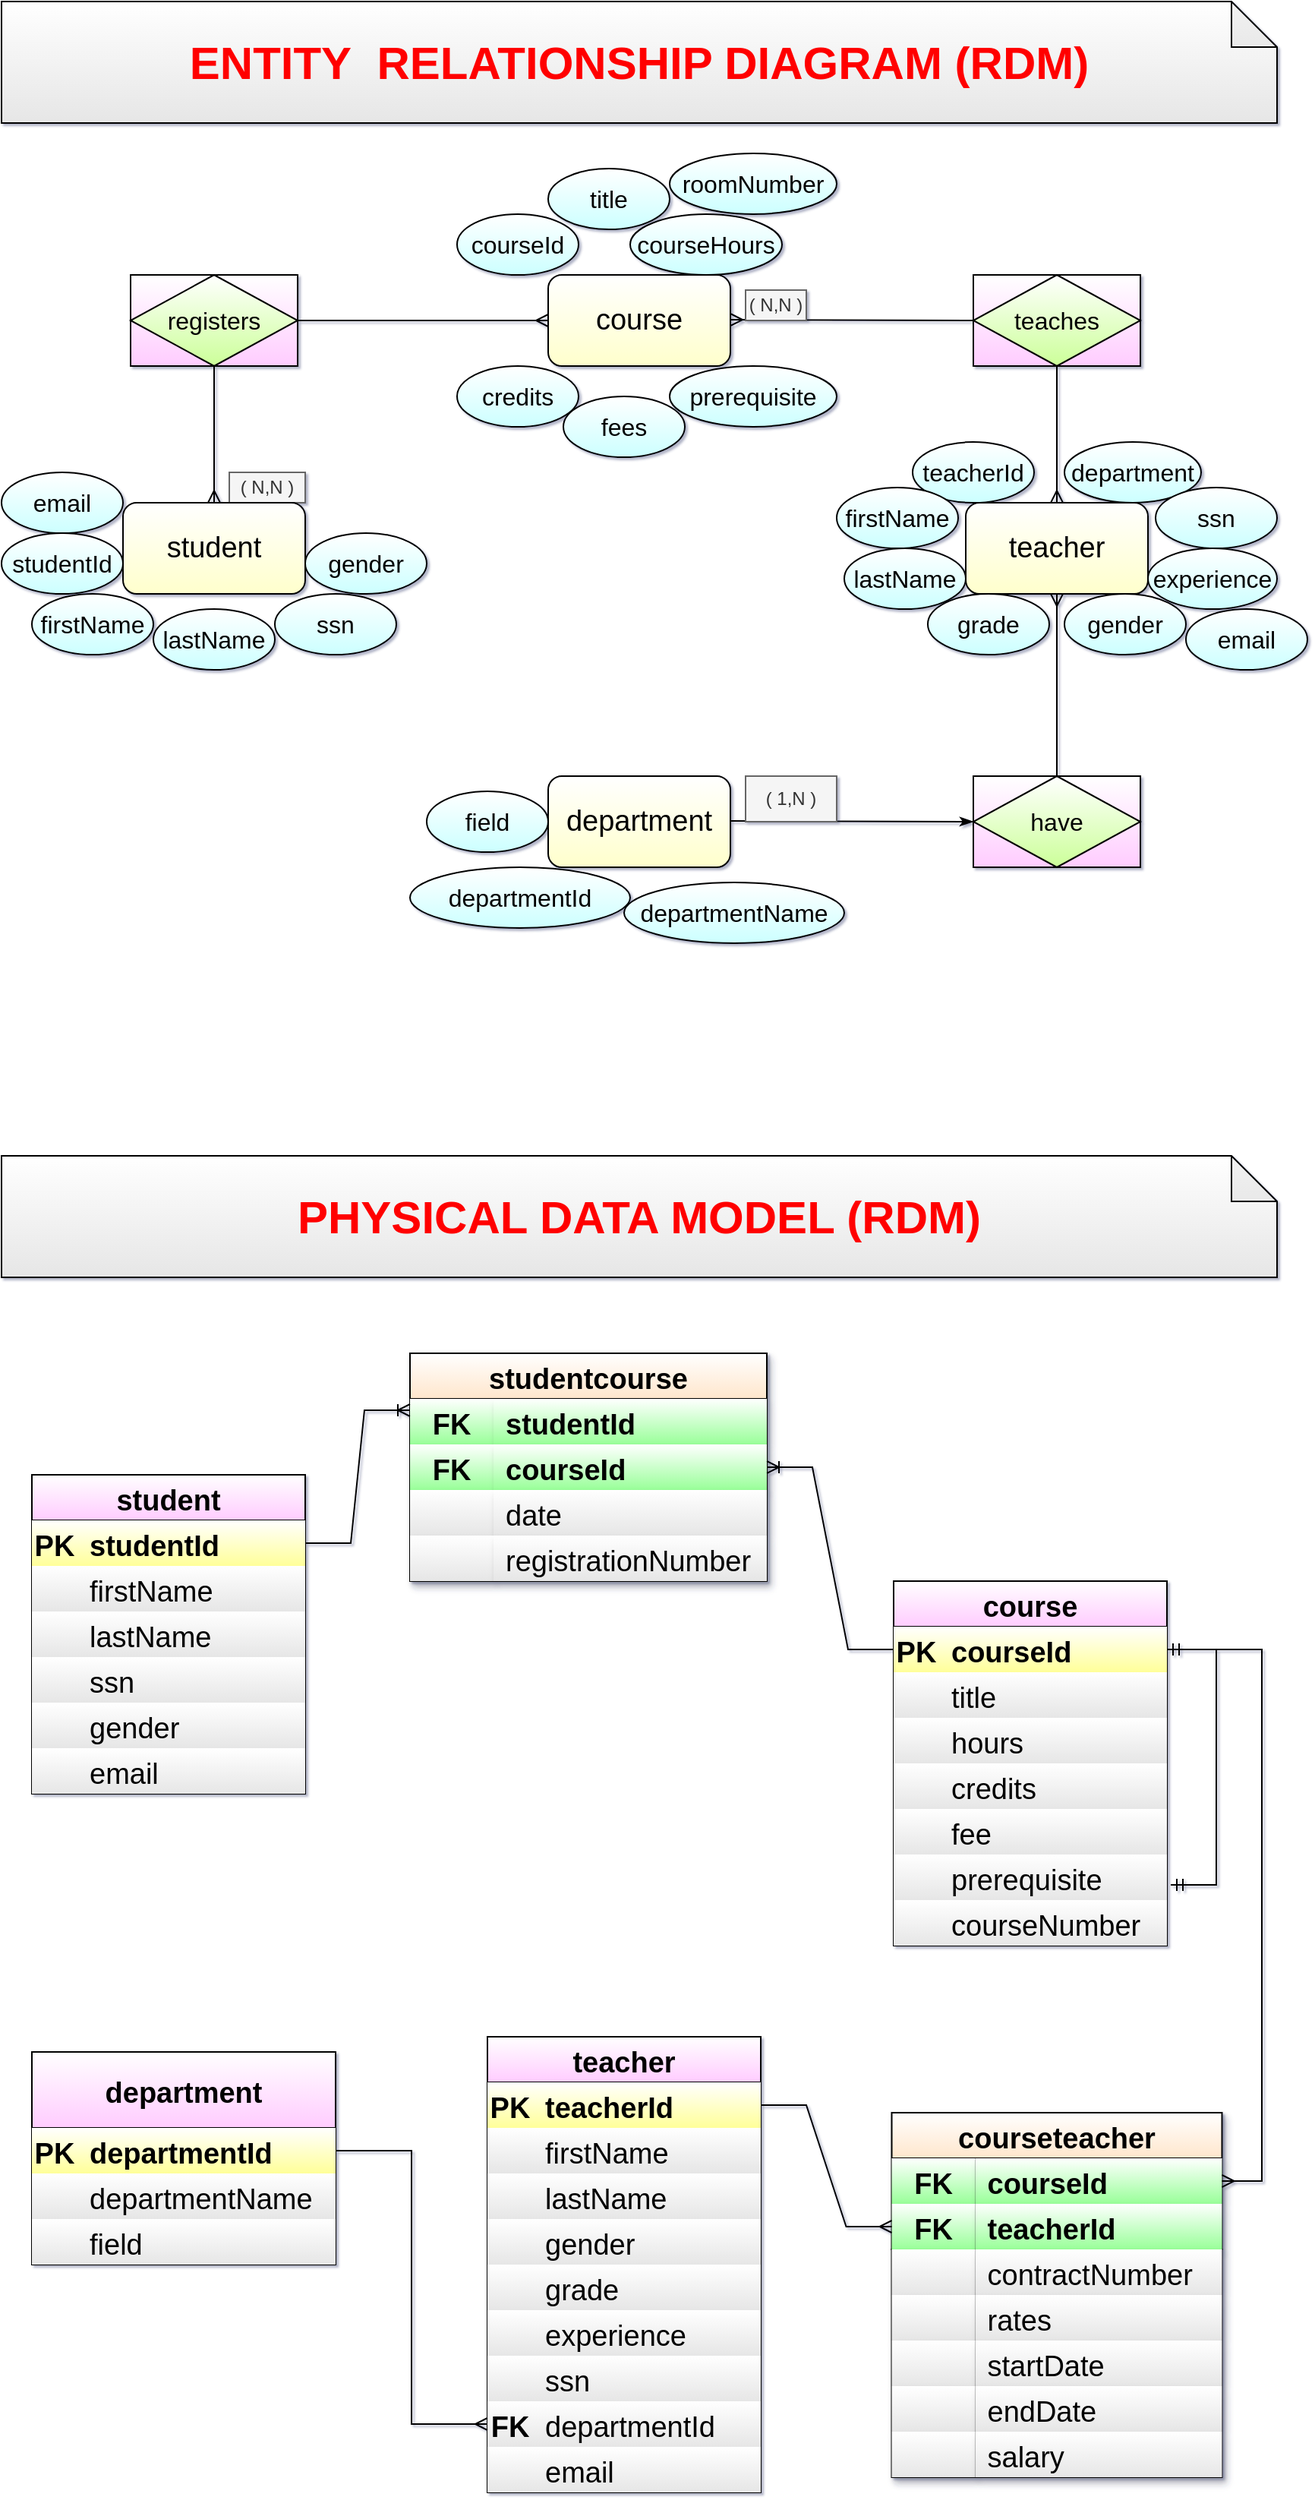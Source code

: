 <?xml version="1.0" encoding="UTF-8"?>
<mxfile version="20.0.3" type="device"><diagram id="ILFrHaR8cAXtEKyYmYpE" name="Page-1"><mxGraphModel dx="1038" dy="521" grid="1" gridSize="10" guides="1" tooltips="1" connect="1" arrows="1" fold="1" page="1" pageScale="1" pageWidth="850" pageHeight="1100" background="#ffffff" math="0" shadow="1"><root><mxCell id="0"/><mxCell id="1" parent="0"/><mxCell id="8T85hFtt4hO4sZIcQ5I7-1" value="&lt;h1&gt;&lt;b&gt;&lt;font color=&quot;#ff0000&quot; style=&quot;font-size: 30px;&quot;&gt;ENTITY&amp;nbsp; RELATIONSHIP DIAGRAM (RDM)&lt;/font&gt;&lt;/b&gt;&lt;/h1&gt;" style="shape=note;whiteSpace=wrap;html=1;backgroundOutline=1;darkOpacity=0.05;gradientColor=#E6E6E6;" parent="1" vertex="1"><mxGeometry y="80" width="840" height="80" as="geometry"/></mxCell><mxCell id="8T85hFtt4hO4sZIcQ5I7-9" value="" style="endArrow=none;html=1;rounded=0;fontSize=16;fontColor=#000000;entryX=0.5;entryY=1;entryDx=0;entryDy=0;exitX=0.5;exitY=0;exitDx=0;exitDy=0;startArrow=ERmany;startFill=0;" parent="1" edge="1"><mxGeometry width="50" height="50" relative="1" as="geometry"><mxPoint x="140" y="410" as="sourcePoint"/><mxPoint x="140" y="320" as="targetPoint"/><Array as="points"/></mxGeometry></mxCell><mxCell id="8T85hFtt4hO4sZIcQ5I7-10" value="" style="endArrow=none;html=1;rounded=0;fontSize=16;fontColor=#000000;entryX=1;entryY=0.5;entryDx=0;entryDy=0;exitX=0;exitY=0.5;exitDx=0;exitDy=0;startArrow=ERmany;startFill=0;" parent="1" edge="1"><mxGeometry width="50" height="50" relative="1" as="geometry"><mxPoint x="360" y="290" as="sourcePoint"/><mxPoint x="195" y="290" as="targetPoint"/><Array as="points"/></mxGeometry></mxCell><mxCell id="8T85hFtt4hO4sZIcQ5I7-11" value="" style="endArrow=none;html=1;rounded=0;fontSize=16;fontColor=#000000;entryX=0;entryY=0.5;entryDx=0;entryDy=0;exitX=1;exitY=0.5;exitDx=0;exitDy=0;startArrow=ERmany;startFill=0;" parent="1" edge="1"><mxGeometry width="50" height="50" relative="1" as="geometry"><mxPoint x="480" y="289.5" as="sourcePoint"/><mxPoint x="640" y="290" as="targetPoint"/><Array as="points"/></mxGeometry></mxCell><mxCell id="8T85hFtt4hO4sZIcQ5I7-12" value="" style="endArrow=none;html=1;rounded=0;fontSize=16;fontColor=#000000;entryX=0;entryY=0.5;entryDx=0;entryDy=0;exitX=1;exitY=0.5;exitDx=0;exitDy=0;startArrow=classicThin;startFill=1;" parent="1" edge="1"><mxGeometry width="50" height="50" relative="1" as="geometry"><mxPoint x="640" y="620" as="sourcePoint"/><mxPoint x="480" y="619.5" as="targetPoint"/><Array as="points"/></mxGeometry></mxCell><mxCell id="8T85hFtt4hO4sZIcQ5I7-13" value="" style="endArrow=none;html=1;rounded=0;fontSize=16;fontColor=#000000;entryX=0.5;entryY=1;entryDx=0;entryDy=0;exitX=0.5;exitY=0;exitDx=0;exitDy=0;startArrow=ERmany;startFill=0;" parent="1" edge="1"><mxGeometry width="50" height="50" relative="1" as="geometry"><mxPoint x="695" y="410" as="sourcePoint"/><mxPoint x="695" y="320" as="targetPoint"/></mxGeometry></mxCell><mxCell id="8T85hFtt4hO4sZIcQ5I7-14" value="" style="endArrow=none;html=1;rounded=0;fontSize=16;fontColor=#000000;exitX=0.5;exitY=1;exitDx=0;exitDy=0;entryX=0.5;entryY=0;entryDx=0;entryDy=0;startArrow=ERmany;startFill=0;" parent="1" edge="1"><mxGeometry width="50" height="50" relative="1" as="geometry"><mxPoint x="695" y="470" as="sourcePoint"/><mxPoint x="695" y="590" as="targetPoint"/><Array as="points"/></mxGeometry></mxCell><mxCell id="8T85hFtt4hO4sZIcQ5I7-15" value="lastName" style="ellipse;whiteSpace=wrap;html=1;labelBackgroundColor=none;fontSize=16;fontColor=#000000;gradientColor=#CCFFFF;" parent="1" vertex="1"><mxGeometry x="100" y="480" width="80" height="40" as="geometry"/></mxCell><mxCell id="8T85hFtt4hO4sZIcQ5I7-16" value="studentId" style="ellipse;whiteSpace=wrap;html=1;labelBackgroundColor=none;fontSize=16;fontColor=#000000;gradientColor=#CCFFFF;" parent="1" vertex="1"><mxGeometry y="430" width="80" height="40" as="geometry"/></mxCell><mxCell id="8T85hFtt4hO4sZIcQ5I7-17" value="firstName" style="ellipse;whiteSpace=wrap;html=1;labelBackgroundColor=none;fontSize=16;fontColor=#000000;gradientColor=#CCFFFF;" parent="1" vertex="1"><mxGeometry x="20" y="470" width="80" height="40" as="geometry"/></mxCell><mxCell id="8T85hFtt4hO4sZIcQ5I7-18" value="gender" style="ellipse;whiteSpace=wrap;html=1;labelBackgroundColor=none;fontSize=16;fontColor=#000000;gradientColor=#CCFFFF;" parent="1" vertex="1"><mxGeometry x="200" y="430" width="80" height="40" as="geometry"/></mxCell><mxCell id="8T85hFtt4hO4sZIcQ5I7-19" value="ssn" style="ellipse;whiteSpace=wrap;html=1;labelBackgroundColor=none;fontSize=16;fontColor=#000000;gradientColor=#CCFFFF;" parent="1" vertex="1"><mxGeometry x="180" y="470" width="80" height="40" as="geometry"/></mxCell><mxCell id="8T85hFtt4hO4sZIcQ5I7-20" value="courseHours" style="ellipse;whiteSpace=wrap;html=1;labelBackgroundColor=none;fontSize=16;fontColor=#000000;gradientColor=#CCFFFF;" parent="1" vertex="1"><mxGeometry x="414" y="220" width="100" height="40" as="geometry"/></mxCell><mxCell id="8T85hFtt4hO4sZIcQ5I7-21" value="title" style="ellipse;whiteSpace=wrap;html=1;labelBackgroundColor=none;fontSize=16;fontColor=#000000;gradientColor=#CCFFFF;" parent="1" vertex="1"><mxGeometry x="360" y="190" width="80" height="40" as="geometry"/></mxCell><mxCell id="8T85hFtt4hO4sZIcQ5I7-22" value="courseId" style="ellipse;whiteSpace=wrap;html=1;labelBackgroundColor=none;fontSize=16;fontColor=#000000;gradientColor=#CCFFFF;" parent="1" vertex="1"><mxGeometry x="300" y="220" width="80" height="40" as="geometry"/></mxCell><mxCell id="8T85hFtt4hO4sZIcQ5I7-23" value="credits" style="ellipse;whiteSpace=wrap;html=1;labelBackgroundColor=none;fontSize=16;fontColor=#000000;gradientColor=#CCFFFF;" parent="1" vertex="1"><mxGeometry x="300" y="320" width="80" height="40" as="geometry"/></mxCell><mxCell id="8T85hFtt4hO4sZIcQ5I7-24" value="prerequisite" style="ellipse;whiteSpace=wrap;html=1;labelBackgroundColor=none;fontSize=16;fontColor=#000000;gradientColor=#CCFFFF;" parent="1" vertex="1"><mxGeometry x="440" y="320" width="110" height="40" as="geometry"/></mxCell><mxCell id="8T85hFtt4hO4sZIcQ5I7-25" value="fees" style="ellipse;whiteSpace=wrap;html=1;labelBackgroundColor=none;fontSize=16;fontColor=#000000;gradientColor=#CCFFFF;" parent="1" vertex="1"><mxGeometry x="370" y="340" width="80" height="40" as="geometry"/></mxCell><mxCell id="8T85hFtt4hO4sZIcQ5I7-26" value="teacherId" style="ellipse;whiteSpace=wrap;html=1;labelBackgroundColor=none;fontSize=16;fontColor=#000000;gradientColor=#CCFFFF;" parent="1" vertex="1"><mxGeometry x="600" y="370" width="80" height="40" as="geometry"/></mxCell><mxCell id="8T85hFtt4hO4sZIcQ5I7-27" value="experience" style="ellipse;whiteSpace=wrap;html=1;labelBackgroundColor=none;fontSize=16;fontColor=#000000;gradientColor=#CCFFFF;" parent="1" vertex="1"><mxGeometry x="755" y="440" width="85" height="40" as="geometry"/></mxCell><mxCell id="8T85hFtt4hO4sZIcQ5I7-28" value="department" style="ellipse;whiteSpace=wrap;html=1;labelBackgroundColor=none;fontSize=16;fontColor=#000000;gradientColor=#CCFFFF;" parent="1" vertex="1"><mxGeometry x="700" y="370" width="90" height="40" as="geometry"/></mxCell><mxCell id="8T85hFtt4hO4sZIcQ5I7-29" value="ssn" style="ellipse;whiteSpace=wrap;html=1;labelBackgroundColor=none;fontSize=16;fontColor=#000000;gradientColor=#CCFFFF;" parent="1" vertex="1"><mxGeometry x="760" y="400" width="80" height="40" as="geometry"/></mxCell><mxCell id="8T85hFtt4hO4sZIcQ5I7-30" value="firstName" style="ellipse;whiteSpace=wrap;html=1;labelBackgroundColor=none;fontSize=16;fontColor=#000000;gradientColor=#CCFFFF;" parent="1" vertex="1"><mxGeometry x="550" y="400" width="80" height="40" as="geometry"/></mxCell><mxCell id="8T85hFtt4hO4sZIcQ5I7-31" value="grade" style="ellipse;whiteSpace=wrap;html=1;labelBackgroundColor=none;fontSize=16;fontColor=#000000;gradientColor=#CCFFFF;" parent="1" vertex="1"><mxGeometry x="610" y="470" width="80" height="40" as="geometry"/></mxCell><mxCell id="8T85hFtt4hO4sZIcQ5I7-32" value="lastName" style="ellipse;whiteSpace=wrap;html=1;labelBackgroundColor=none;fontSize=16;fontColor=#000000;gradientColor=#CCFFFF;" parent="1" vertex="1"><mxGeometry x="555" y="440" width="80" height="40" as="geometry"/></mxCell><mxCell id="8T85hFtt4hO4sZIcQ5I7-33" value="gender" style="ellipse;whiteSpace=wrap;html=1;labelBackgroundColor=none;fontSize=16;fontColor=#000000;gradientColor=#CCFFFF;fillColor=default;" parent="1" vertex="1"><mxGeometry x="700" y="470" width="80" height="40" as="geometry"/></mxCell><mxCell id="8T85hFtt4hO4sZIcQ5I7-34" value="departmentId" style="ellipse;whiteSpace=wrap;html=1;labelBackgroundColor=none;fontSize=16;fontColor=#000000;gradientColor=#CCFFFF;" parent="1" vertex="1"><mxGeometry x="269" y="650" width="145" height="40" as="geometry"/></mxCell><mxCell id="8T85hFtt4hO4sZIcQ5I7-35" value="departmentName" style="ellipse;whiteSpace=wrap;html=1;labelBackgroundColor=none;fontSize=16;fontColor=#000000;gradientColor=#CCFFFF;fillColor=default;" parent="1" vertex="1"><mxGeometry x="410" y="660" width="145" height="40" as="geometry"/></mxCell><mxCell id="8T85hFtt4hO4sZIcQ5I7-36" value="( N,N )" style="text;html=1;strokeColor=#666666;fillColor=#f5f5f5;align=center;verticalAlign=middle;whiteSpace=wrap;rounded=0;fontColor=#333333;" parent="1" vertex="1"><mxGeometry x="150" y="390" width="50" height="20" as="geometry"/></mxCell><mxCell id="8T85hFtt4hO4sZIcQ5I7-37" value="( N,N )" style="text;html=1;strokeColor=#666666;fillColor=#f5f5f5;align=center;verticalAlign=middle;whiteSpace=wrap;rounded=0;fontColor=#333333;" parent="1" vertex="1"><mxGeometry x="490" y="270" width="40" height="20" as="geometry"/></mxCell><mxCell id="8T85hFtt4hO4sZIcQ5I7-38" value="( 1,N )" style="text;html=1;strokeColor=#666666;fillColor=#f5f5f5;align=center;verticalAlign=middle;whiteSpace=wrap;rounded=0;fontColor=#333333;" parent="1" vertex="1"><mxGeometry x="490" y="590" width="60" height="30" as="geometry"/></mxCell><mxCell id="8T85hFtt4hO4sZIcQ5I7-39" value="&lt;font style=&quot;font-size: 19px;&quot;&gt;student&lt;/font&gt;" style="rounded=1;whiteSpace=wrap;html=1;fillColor=default;gradientColor=#FFFFCC;" parent="1" vertex="1"><mxGeometry x="80" y="410" width="120" height="60" as="geometry"/></mxCell><mxCell id="8T85hFtt4hO4sZIcQ5I7-40" value="&lt;span style=&quot;font-size: 19px;&quot;&gt;course&lt;/span&gt;" style="rounded=1;whiteSpace=wrap;html=1;fillColor=default;gradientColor=#FFFFCC;" parent="1" vertex="1"><mxGeometry x="360" y="260" width="120" height="60" as="geometry"/></mxCell><mxCell id="8T85hFtt4hO4sZIcQ5I7-41" value="&lt;span style=&quot;font-size: 19px;&quot;&gt;teacher&lt;/span&gt;" style="rounded=1;whiteSpace=wrap;html=1;fillColor=default;gradientColor=#FFFFCC;" parent="1" vertex="1"><mxGeometry x="635" y="410" width="120" height="60" as="geometry"/></mxCell><mxCell id="8T85hFtt4hO4sZIcQ5I7-42" value="&lt;span style=&quot;font-size: 19px;&quot;&gt;department&lt;/span&gt;" style="rounded=1;whiteSpace=wrap;html=1;fillColor=default;gradientColor=#FFFFCC;" parent="1" vertex="1"><mxGeometry x="360" y="590" width="120" height="60" as="geometry"/></mxCell><mxCell id="8T85hFtt4hO4sZIcQ5I7-44" value="" style="rounded=0;whiteSpace=wrap;html=1;fontSize=19;fillColor=default;gradientColor=#FFCCFF;" parent="1" vertex="1"><mxGeometry x="85" y="260" width="110" height="60" as="geometry"/></mxCell><mxCell id="8T85hFtt4hO4sZIcQ5I7-45" value="registers" style="rhombus;whiteSpace=wrap;html=1;labelBackgroundColor=none;fontSize=16;fontColor=#000000;gradientColor=#CCFF99;" parent="1" vertex="1"><mxGeometry x="85" y="260" width="110" height="60" as="geometry"/></mxCell><mxCell id="8T85hFtt4hO4sZIcQ5I7-46" value="" style="rounded=0;whiteSpace=wrap;html=1;fontSize=19;fillColor=default;gradientColor=#FFCCFF;" parent="1" vertex="1"><mxGeometry x="640" y="260" width="110" height="60" as="geometry"/></mxCell><mxCell id="8T85hFtt4hO4sZIcQ5I7-47" value="teaches" style="rhombus;whiteSpace=wrap;html=1;labelBackgroundColor=none;fontSize=16;fontColor=#000000;gradientColor=#CCFF99;" parent="1" vertex="1"><mxGeometry x="640" y="260" width="110" height="60" as="geometry"/></mxCell><mxCell id="8T85hFtt4hO4sZIcQ5I7-48" value="" style="rounded=0;whiteSpace=wrap;html=1;fontSize=19;fillColor=default;gradientColor=#FFCCFF;" parent="1" vertex="1"><mxGeometry x="640" y="590" width="110" height="60" as="geometry"/></mxCell><mxCell id="8T85hFtt4hO4sZIcQ5I7-49" value="have" style="rhombus;whiteSpace=wrap;html=1;labelBackgroundColor=none;fontSize=16;fontColor=#000000;gradientColor=#CCFF99;" parent="1" vertex="1"><mxGeometry x="640" y="590" width="110" height="60" as="geometry"/></mxCell><mxCell id="8T85hFtt4hO4sZIcQ5I7-50" value="&lt;h1&gt;&lt;font color=&quot;#ff0000&quot;&gt;&lt;span style=&quot;font-size: 30px;&quot;&gt;PHYSICAL DATA MODEL (RDM)&lt;/span&gt;&lt;/font&gt;&lt;/h1&gt;" style="shape=note;whiteSpace=wrap;html=1;backgroundOutline=1;darkOpacity=0.05;gradientColor=#E6E6E6;" parent="1" vertex="1"><mxGeometry y="840" width="840" height="80" as="geometry"/></mxCell><mxCell id="8T85hFtt4hO4sZIcQ5I7-51" value="student" style="shape=table;startSize=30;container=1;collapsible=1;childLayout=tableLayout;fixedRows=1;rowLines=0;fontStyle=1;align=center;resizeLast=1;fontSize=19;fillColor=default;gradientColor=#FFCCFF;" parent="1" vertex="1"><mxGeometry x="20" y="1050" width="180" height="210" as="geometry"/></mxCell><mxCell id="8T85hFtt4hO4sZIcQ5I7-52" value="" style="shape=tableRow;horizontal=0;startSize=0;swimlaneHead=0;swimlaneBody=0;fillColor=none;collapsible=0;dropTarget=0;points=[[0,0.5],[1,0.5]];portConstraint=eastwest;top=0;left=0;right=0;bottom=1;fontSize=19;" parent="8T85hFtt4hO4sZIcQ5I7-51" vertex="1"><mxGeometry y="30" width="180" height="30" as="geometry"/></mxCell><mxCell id="8T85hFtt4hO4sZIcQ5I7-53" value="PK" style="shape=partialRectangle;connectable=0;fillColor=#FFFFFF;top=0;left=0;bottom=0;right=0;fontStyle=1;overflow=hidden;fontSize=19;gradientColor=#FFFF99;" parent="8T85hFtt4hO4sZIcQ5I7-52" vertex="1"><mxGeometry width="30" height="30" as="geometry"><mxRectangle width="30" height="30" as="alternateBounds"/></mxGeometry></mxCell><mxCell id="8T85hFtt4hO4sZIcQ5I7-54" value="studentId" style="shape=partialRectangle;connectable=0;fillColor=default;top=0;left=0;bottom=0;right=0;align=left;spacingLeft=6;fontStyle=1;overflow=hidden;fontSize=19;gradientColor=#FFFF99;" parent="8T85hFtt4hO4sZIcQ5I7-52" vertex="1"><mxGeometry x="30" width="150" height="30" as="geometry"><mxRectangle width="150" height="30" as="alternateBounds"/></mxGeometry></mxCell><mxCell id="8T85hFtt4hO4sZIcQ5I7-55" value="" style="shape=tableRow;horizontal=0;startSize=0;swimlaneHead=0;swimlaneBody=0;fillColor=default;collapsible=0;dropTarget=0;points=[[0,0.5],[1,0.5]];portConstraint=eastwest;top=0;left=0;right=0;bottom=0;fontSize=19;gradientColor=#E6E6E6;" parent="8T85hFtt4hO4sZIcQ5I7-51" vertex="1"><mxGeometry y="60" width="180" height="30" as="geometry"/></mxCell><mxCell id="8T85hFtt4hO4sZIcQ5I7-56" value="" style="shape=partialRectangle;connectable=0;fillColor=none;top=0;left=0;bottom=0;right=0;editable=1;overflow=hidden;fontSize=19;" parent="8T85hFtt4hO4sZIcQ5I7-55" vertex="1"><mxGeometry width="30" height="30" as="geometry"><mxRectangle width="30" height="30" as="alternateBounds"/></mxGeometry></mxCell><mxCell id="8T85hFtt4hO4sZIcQ5I7-57" value="firstName" style="shape=partialRectangle;connectable=0;fillColor=default;top=0;left=0;bottom=0;right=0;align=left;spacingLeft=6;overflow=hidden;fontSize=19;gradientColor=#E6E6E6;" parent="8T85hFtt4hO4sZIcQ5I7-55" vertex="1"><mxGeometry x="30" width="150" height="30" as="geometry"><mxRectangle width="150" height="30" as="alternateBounds"/></mxGeometry></mxCell><mxCell id="8T85hFtt4hO4sZIcQ5I7-58" value="" style="shape=tableRow;horizontal=0;startSize=0;swimlaneHead=0;swimlaneBody=0;fillColor=none;collapsible=0;dropTarget=0;points=[[0,0.5],[1,0.5]];portConstraint=eastwest;top=0;left=0;right=0;bottom=0;fontSize=19;" parent="8T85hFtt4hO4sZIcQ5I7-51" vertex="1"><mxGeometry y="90" width="180" height="30" as="geometry"/></mxCell><mxCell id="8T85hFtt4hO4sZIcQ5I7-59" value="" style="shape=partialRectangle;connectable=0;fillColor=default;top=0;left=0;bottom=0;right=0;editable=1;overflow=hidden;fontSize=19;gradientColor=#E6E6E6;" parent="8T85hFtt4hO4sZIcQ5I7-58" vertex="1"><mxGeometry width="30" height="30" as="geometry"><mxRectangle width="30" height="30" as="alternateBounds"/></mxGeometry></mxCell><mxCell id="8T85hFtt4hO4sZIcQ5I7-60" value="lastName" style="shape=partialRectangle;connectable=0;fillColor=default;top=0;left=0;bottom=0;right=0;align=left;spacingLeft=6;overflow=hidden;fontSize=19;gradientColor=#E6E6E6;" parent="8T85hFtt4hO4sZIcQ5I7-58" vertex="1"><mxGeometry x="30" width="150" height="30" as="geometry"><mxRectangle width="150" height="30" as="alternateBounds"/></mxGeometry></mxCell><mxCell id="8T85hFtt4hO4sZIcQ5I7-61" value="" style="shape=tableRow;horizontal=0;startSize=0;swimlaneHead=0;swimlaneBody=0;fillColor=none;collapsible=0;dropTarget=0;points=[[0,0.5],[1,0.5]];portConstraint=eastwest;top=0;left=0;right=0;bottom=0;fontSize=19;" parent="8T85hFtt4hO4sZIcQ5I7-51" vertex="1"><mxGeometry y="120" width="180" height="30" as="geometry"/></mxCell><mxCell id="8T85hFtt4hO4sZIcQ5I7-62" value="" style="shape=partialRectangle;connectable=0;fillColor=default;top=0;left=0;bottom=0;right=0;editable=1;overflow=hidden;fontSize=19;gradientColor=#E6E6E6;" parent="8T85hFtt4hO4sZIcQ5I7-61" vertex="1"><mxGeometry width="30" height="30" as="geometry"><mxRectangle width="30" height="30" as="alternateBounds"/></mxGeometry></mxCell><mxCell id="8T85hFtt4hO4sZIcQ5I7-63" value="ssn" style="shape=partialRectangle;connectable=0;fillColor=default;top=0;left=0;bottom=0;right=0;align=left;spacingLeft=6;overflow=hidden;fontSize=19;gradientColor=#E6E6E6;" parent="8T85hFtt4hO4sZIcQ5I7-61" vertex="1"><mxGeometry x="30" width="150" height="30" as="geometry"><mxRectangle width="150" height="30" as="alternateBounds"/></mxGeometry></mxCell><mxCell id="QvK5YJ4eCCS8XUBmUv-f-14" style="shape=tableRow;horizontal=0;startSize=0;swimlaneHead=0;swimlaneBody=0;fillColor=none;collapsible=0;dropTarget=0;points=[[0,0.5],[1,0.5]];portConstraint=eastwest;top=0;left=0;right=0;bottom=0;fontSize=19;" parent="8T85hFtt4hO4sZIcQ5I7-51" vertex="1"><mxGeometry y="150" width="180" height="30" as="geometry"/></mxCell><mxCell id="QvK5YJ4eCCS8XUBmUv-f-15" style="shape=partialRectangle;connectable=0;fillColor=default;top=0;left=0;bottom=0;right=0;editable=1;overflow=hidden;fontSize=19;gradientColor=#E6E6E6;" parent="QvK5YJ4eCCS8XUBmUv-f-14" vertex="1"><mxGeometry width="30" height="30" as="geometry"><mxRectangle width="30" height="30" as="alternateBounds"/></mxGeometry></mxCell><mxCell id="QvK5YJ4eCCS8XUBmUv-f-16" value="gender" style="shape=partialRectangle;connectable=0;fillColor=default;top=0;left=0;bottom=0;right=0;align=left;spacingLeft=6;overflow=hidden;fontSize=19;gradientColor=#E6E6E6;" parent="QvK5YJ4eCCS8XUBmUv-f-14" vertex="1"><mxGeometry x="30" width="150" height="30" as="geometry"><mxRectangle width="150" height="30" as="alternateBounds"/></mxGeometry></mxCell><mxCell id="OnYglNNLrlYP4zPuF95O-1" style="shape=tableRow;horizontal=0;startSize=0;swimlaneHead=0;swimlaneBody=0;fillColor=none;collapsible=0;dropTarget=0;points=[[0,0.5],[1,0.5]];portConstraint=eastwest;top=0;left=0;right=0;bottom=0;fontSize=19;" parent="8T85hFtt4hO4sZIcQ5I7-51" vertex="1"><mxGeometry y="180" width="180" height="30" as="geometry"/></mxCell><mxCell id="OnYglNNLrlYP4zPuF95O-2" style="shape=partialRectangle;connectable=0;fillColor=default;top=0;left=0;bottom=0;right=0;editable=1;overflow=hidden;fontSize=19;gradientColor=#E6E6E6;" parent="OnYglNNLrlYP4zPuF95O-1" vertex="1"><mxGeometry width="30" height="30" as="geometry"><mxRectangle width="30" height="30" as="alternateBounds"/></mxGeometry></mxCell><mxCell id="OnYglNNLrlYP4zPuF95O-3" value="email" style="shape=partialRectangle;connectable=0;fillColor=default;top=0;left=0;bottom=0;right=0;align=left;spacingLeft=6;overflow=hidden;fontSize=19;gradientColor=#E6E6E6;" parent="OnYglNNLrlYP4zPuF95O-1" vertex="1"><mxGeometry x="30" width="150" height="30" as="geometry"><mxRectangle width="150" height="30" as="alternateBounds"/></mxGeometry></mxCell><mxCell id="8T85hFtt4hO4sZIcQ5I7-67" value="course" style="shape=table;startSize=30;container=1;collapsible=1;childLayout=tableLayout;fixedRows=1;rowLines=0;fontStyle=1;align=center;resizeLast=1;fontSize=19;fillColor=default;gradientColor=#FFCCFF;" parent="1" vertex="1"><mxGeometry x="587.5" y="1120" width="180" height="240" as="geometry"/></mxCell><mxCell id="8T85hFtt4hO4sZIcQ5I7-68" value="" style="shape=tableRow;horizontal=0;startSize=0;swimlaneHead=0;swimlaneBody=0;fillColor=none;collapsible=0;dropTarget=0;points=[[0,0.5],[1,0.5]];portConstraint=eastwest;top=0;left=0;right=0;bottom=1;fontSize=19;" parent="8T85hFtt4hO4sZIcQ5I7-67" vertex="1"><mxGeometry y="30" width="180" height="30" as="geometry"/></mxCell><mxCell id="8T85hFtt4hO4sZIcQ5I7-69" value="PK" style="shape=partialRectangle;connectable=0;fillColor=#FFFFFF;top=0;left=0;bottom=0;right=0;fontStyle=1;overflow=hidden;fontSize=19;gradientColor=#FFFF99;" parent="8T85hFtt4hO4sZIcQ5I7-68" vertex="1"><mxGeometry width="30" height="30" as="geometry"><mxRectangle width="30" height="30" as="alternateBounds"/></mxGeometry></mxCell><mxCell id="8T85hFtt4hO4sZIcQ5I7-70" value="courseId" style="shape=partialRectangle;connectable=0;fillColor=default;top=0;left=0;bottom=0;right=0;align=left;spacingLeft=6;fontStyle=1;overflow=hidden;fontSize=19;gradientColor=#FFFF99;" parent="8T85hFtt4hO4sZIcQ5I7-68" vertex="1"><mxGeometry x="30" width="150" height="30" as="geometry"><mxRectangle width="150" height="30" as="alternateBounds"/></mxGeometry></mxCell><mxCell id="8T85hFtt4hO4sZIcQ5I7-71" value="" style="shape=tableRow;horizontal=0;startSize=0;swimlaneHead=0;swimlaneBody=0;fillColor=default;collapsible=0;dropTarget=0;points=[[0,0.5],[1,0.5]];portConstraint=eastwest;top=0;left=0;right=0;bottom=0;fontSize=19;gradientColor=#E6E6E6;" parent="8T85hFtt4hO4sZIcQ5I7-67" vertex="1"><mxGeometry y="60" width="180" height="30" as="geometry"/></mxCell><mxCell id="8T85hFtt4hO4sZIcQ5I7-72" value="" style="shape=partialRectangle;connectable=0;fillColor=none;top=0;left=0;bottom=0;right=0;editable=1;overflow=hidden;fontSize=19;" parent="8T85hFtt4hO4sZIcQ5I7-71" vertex="1"><mxGeometry width="30" height="30" as="geometry"><mxRectangle width="30" height="30" as="alternateBounds"/></mxGeometry></mxCell><mxCell id="8T85hFtt4hO4sZIcQ5I7-73" value="title" style="shape=partialRectangle;connectable=0;fillColor=default;top=0;left=0;bottom=0;right=0;align=left;spacingLeft=6;overflow=hidden;fontSize=19;gradientColor=#E6E6E6;" parent="8T85hFtt4hO4sZIcQ5I7-71" vertex="1"><mxGeometry x="30" width="150" height="30" as="geometry"><mxRectangle width="150" height="30" as="alternateBounds"/></mxGeometry></mxCell><mxCell id="8T85hFtt4hO4sZIcQ5I7-74" value="" style="shape=tableRow;horizontal=0;startSize=0;swimlaneHead=0;swimlaneBody=0;fillColor=none;collapsible=0;dropTarget=0;points=[[0,0.5],[1,0.5]];portConstraint=eastwest;top=0;left=0;right=0;bottom=0;fontSize=19;" parent="8T85hFtt4hO4sZIcQ5I7-67" vertex="1"><mxGeometry y="90" width="180" height="30" as="geometry"/></mxCell><mxCell id="8T85hFtt4hO4sZIcQ5I7-75" value="" style="shape=partialRectangle;connectable=0;fillColor=default;top=0;left=0;bottom=0;right=0;editable=1;overflow=hidden;fontSize=19;gradientColor=#E6E6E6;" parent="8T85hFtt4hO4sZIcQ5I7-74" vertex="1"><mxGeometry width="30" height="30" as="geometry"><mxRectangle width="30" height="30" as="alternateBounds"/></mxGeometry></mxCell><mxCell id="8T85hFtt4hO4sZIcQ5I7-76" value="hours" style="shape=partialRectangle;connectable=0;fillColor=default;top=0;left=0;bottom=0;right=0;align=left;spacingLeft=6;overflow=hidden;fontSize=19;gradientColor=#E6E6E6;" parent="8T85hFtt4hO4sZIcQ5I7-74" vertex="1"><mxGeometry x="30" width="150" height="30" as="geometry"><mxRectangle width="150" height="30" as="alternateBounds"/></mxGeometry></mxCell><mxCell id="8T85hFtt4hO4sZIcQ5I7-77" value="" style="shape=tableRow;horizontal=0;startSize=0;swimlaneHead=0;swimlaneBody=0;fillColor=none;collapsible=0;dropTarget=0;points=[[0,0.5],[1,0.5]];portConstraint=eastwest;top=0;left=0;right=0;bottom=0;fontSize=19;" parent="8T85hFtt4hO4sZIcQ5I7-67" vertex="1"><mxGeometry y="120" width="180" height="30" as="geometry"/></mxCell><mxCell id="8T85hFtt4hO4sZIcQ5I7-78" value="" style="shape=partialRectangle;connectable=0;fillColor=default;top=0;left=0;bottom=0;right=0;editable=1;overflow=hidden;fontSize=19;gradientColor=#E6E6E6;" parent="8T85hFtt4hO4sZIcQ5I7-77" vertex="1"><mxGeometry width="30" height="30" as="geometry"><mxRectangle width="30" height="30" as="alternateBounds"/></mxGeometry></mxCell><mxCell id="8T85hFtt4hO4sZIcQ5I7-79" value="credits" style="shape=partialRectangle;connectable=0;fillColor=default;top=0;left=0;bottom=0;right=0;align=left;spacingLeft=6;overflow=hidden;fontSize=19;gradientColor=#E6E6E6;" parent="8T85hFtt4hO4sZIcQ5I7-77" vertex="1"><mxGeometry x="30" width="150" height="30" as="geometry"><mxRectangle width="150" height="30" as="alternateBounds"/></mxGeometry></mxCell><mxCell id="QvK5YJ4eCCS8XUBmUv-f-20" style="shape=tableRow;horizontal=0;startSize=0;swimlaneHead=0;swimlaneBody=0;fillColor=none;collapsible=0;dropTarget=0;points=[[0,0.5],[1,0.5]];portConstraint=eastwest;top=0;left=0;right=0;bottom=0;fontSize=19;" parent="8T85hFtt4hO4sZIcQ5I7-67" vertex="1"><mxGeometry y="150" width="180" height="30" as="geometry"/></mxCell><mxCell id="QvK5YJ4eCCS8XUBmUv-f-21" style="shape=partialRectangle;connectable=0;fillColor=default;top=0;left=0;bottom=0;right=0;editable=1;overflow=hidden;fontSize=19;gradientColor=#E6E6E6;" parent="QvK5YJ4eCCS8XUBmUv-f-20" vertex="1"><mxGeometry width="30" height="30" as="geometry"><mxRectangle width="30" height="30" as="alternateBounds"/></mxGeometry></mxCell><mxCell id="QvK5YJ4eCCS8XUBmUv-f-22" value="fee" style="shape=partialRectangle;connectable=0;fillColor=default;top=0;left=0;bottom=0;right=0;align=left;spacingLeft=6;overflow=hidden;fontSize=19;gradientColor=#E6E6E6;" parent="QvK5YJ4eCCS8XUBmUv-f-20" vertex="1"><mxGeometry x="30" width="150" height="30" as="geometry"><mxRectangle width="150" height="30" as="alternateBounds"/></mxGeometry></mxCell><mxCell id="QvK5YJ4eCCS8XUBmUv-f-23" style="shape=tableRow;horizontal=0;startSize=0;swimlaneHead=0;swimlaneBody=0;fillColor=none;collapsible=0;dropTarget=0;points=[[0,0.5],[1,0.5]];portConstraint=eastwest;top=0;left=0;right=0;bottom=0;fontSize=19;" parent="8T85hFtt4hO4sZIcQ5I7-67" vertex="1"><mxGeometry y="180" width="180" height="30" as="geometry"/></mxCell><mxCell id="QvK5YJ4eCCS8XUBmUv-f-24" style="shape=partialRectangle;connectable=0;fillColor=default;top=0;left=0;bottom=0;right=0;editable=1;overflow=hidden;fontSize=19;gradientColor=#E6E6E6;" parent="QvK5YJ4eCCS8XUBmUv-f-23" vertex="1"><mxGeometry width="30" height="30" as="geometry"><mxRectangle width="30" height="30" as="alternateBounds"/></mxGeometry></mxCell><mxCell id="QvK5YJ4eCCS8XUBmUv-f-25" value="prerequisite" style="shape=partialRectangle;connectable=0;fillColor=default;top=0;left=0;bottom=0;right=0;align=left;spacingLeft=6;overflow=hidden;fontSize=19;gradientColor=#E6E6E6;" parent="QvK5YJ4eCCS8XUBmUv-f-23" vertex="1"><mxGeometry x="30" width="150" height="30" as="geometry"><mxRectangle width="150" height="30" as="alternateBounds"/></mxGeometry></mxCell><mxCell id="OnYglNNLrlYP4zPuF95O-4" style="shape=tableRow;horizontal=0;startSize=0;swimlaneHead=0;swimlaneBody=0;fillColor=none;collapsible=0;dropTarget=0;points=[[0,0.5],[1,0.5]];portConstraint=eastwest;top=0;left=0;right=0;bottom=0;fontSize=19;" parent="8T85hFtt4hO4sZIcQ5I7-67" vertex="1"><mxGeometry y="210" width="180" height="30" as="geometry"/></mxCell><mxCell id="OnYglNNLrlYP4zPuF95O-5" style="shape=partialRectangle;connectable=0;fillColor=default;top=0;left=0;bottom=0;right=0;editable=1;overflow=hidden;fontSize=19;gradientColor=#E6E6E6;" parent="OnYglNNLrlYP4zPuF95O-4" vertex="1"><mxGeometry width="30" height="30" as="geometry"><mxRectangle width="30" height="30" as="alternateBounds"/></mxGeometry></mxCell><mxCell id="OnYglNNLrlYP4zPuF95O-6" value="courseNumber" style="shape=partialRectangle;connectable=0;fillColor=default;top=0;left=0;bottom=0;right=0;align=left;spacingLeft=6;overflow=hidden;fontSize=19;gradientColor=#E6E6E6;" parent="OnYglNNLrlYP4zPuF95O-4" vertex="1"><mxGeometry x="30" width="150" height="30" as="geometry"><mxRectangle width="150" height="30" as="alternateBounds"/></mxGeometry></mxCell><mxCell id="8T85hFtt4hO4sZIcQ5I7-84" value="studentcourse" style="shape=table;startSize=30;container=1;collapsible=1;childLayout=tableLayout;fixedRows=1;rowLines=0;fontStyle=1;align=center;resizeLast=1;shadow=1;fontSize=19;fillColor=default;gradientColor=#FFE6CC;" parent="1" vertex="1"><mxGeometry x="269" y="970" width="235" height="150" as="geometry"/></mxCell><mxCell id="8T85hFtt4hO4sZIcQ5I7-85" value="" style="shape=tableRow;horizontal=0;startSize=0;swimlaneHead=0;swimlaneBody=0;fillColor=none;collapsible=0;dropTarget=0;points=[[0,0.5],[1,0.5]];portConstraint=eastwest;top=0;left=0;right=0;bottom=0;shadow=1;fontSize=19;" parent="8T85hFtt4hO4sZIcQ5I7-84" vertex="1"><mxGeometry y="30" width="235" height="30" as="geometry"/></mxCell><mxCell id="8T85hFtt4hO4sZIcQ5I7-86" value="FK" style="shape=partialRectangle;connectable=0;fillColor=default;top=0;left=0;bottom=0;right=0;fontStyle=1;overflow=hidden;shadow=1;fontSize=19;gradientColor=#99FF99;" parent="8T85hFtt4hO4sZIcQ5I7-85" vertex="1"><mxGeometry width="55" height="30" as="geometry"><mxRectangle width="55" height="30" as="alternateBounds"/></mxGeometry></mxCell><mxCell id="8T85hFtt4hO4sZIcQ5I7-87" value="studentId" style="shape=partialRectangle;connectable=0;fillColor=default;top=0;left=0;bottom=0;right=0;align=left;spacingLeft=6;fontStyle=1;overflow=hidden;shadow=1;fontSize=19;gradientColor=#99FF99;" parent="8T85hFtt4hO4sZIcQ5I7-85" vertex="1"><mxGeometry x="55" width="180" height="30" as="geometry"><mxRectangle width="180" height="30" as="alternateBounds"/></mxGeometry></mxCell><mxCell id="8T85hFtt4hO4sZIcQ5I7-88" value="" style="shape=tableRow;horizontal=0;startSize=0;swimlaneHead=0;swimlaneBody=0;fillColor=none;collapsible=0;dropTarget=0;points=[[0,0.5],[1,0.5]];portConstraint=eastwest;top=0;left=0;right=0;bottom=1;shadow=1;fontSize=19;" parent="8T85hFtt4hO4sZIcQ5I7-84" vertex="1"><mxGeometry y="60" width="235" height="30" as="geometry"/></mxCell><mxCell id="8T85hFtt4hO4sZIcQ5I7-89" value="FK" style="shape=partialRectangle;connectable=0;fillColor=default;top=0;left=0;bottom=0;right=0;fontStyle=1;overflow=hidden;shadow=1;fontSize=19;gradientColor=#99FF99;" parent="8T85hFtt4hO4sZIcQ5I7-88" vertex="1"><mxGeometry width="55" height="30" as="geometry"><mxRectangle width="55" height="30" as="alternateBounds"/></mxGeometry></mxCell><mxCell id="8T85hFtt4hO4sZIcQ5I7-90" value="courseId" style="shape=partialRectangle;connectable=0;fillColor=default;top=0;left=0;bottom=0;right=0;align=left;spacingLeft=6;fontStyle=1;overflow=hidden;shadow=1;fontSize=19;gradientColor=#99FF99;" parent="8T85hFtt4hO4sZIcQ5I7-88" vertex="1"><mxGeometry x="55" width="180" height="30" as="geometry"><mxRectangle width="180" height="30" as="alternateBounds"/></mxGeometry></mxCell><mxCell id="8T85hFtt4hO4sZIcQ5I7-91" value="" style="shape=tableRow;horizontal=0;startSize=0;swimlaneHead=0;swimlaneBody=0;fillColor=none;collapsible=0;dropTarget=0;points=[[0,0.5],[1,0.5]];portConstraint=eastwest;top=0;left=0;right=0;bottom=0;shadow=1;fontSize=19;" parent="8T85hFtt4hO4sZIcQ5I7-84" vertex="1"><mxGeometry y="90" width="235" height="30" as="geometry"/></mxCell><mxCell id="8T85hFtt4hO4sZIcQ5I7-92" value="" style="shape=partialRectangle;connectable=0;fillColor=default;top=0;left=0;bottom=0;right=0;editable=1;overflow=hidden;shadow=1;fontSize=19;gradientColor=#E6E6E6;" parent="8T85hFtt4hO4sZIcQ5I7-91" vertex="1"><mxGeometry width="55" height="30" as="geometry"><mxRectangle width="55" height="30" as="alternateBounds"/></mxGeometry></mxCell><mxCell id="8T85hFtt4hO4sZIcQ5I7-93" value="date" style="shape=partialRectangle;connectable=0;fillColor=default;top=0;left=0;bottom=0;right=0;align=left;spacingLeft=6;overflow=hidden;shadow=1;fontSize=19;gradientColor=#E6E6E6;" parent="8T85hFtt4hO4sZIcQ5I7-91" vertex="1"><mxGeometry x="55" width="180" height="30" as="geometry"><mxRectangle width="180" height="30" as="alternateBounds"/></mxGeometry></mxCell><mxCell id="QvK5YJ4eCCS8XUBmUv-f-17" style="shape=tableRow;horizontal=0;startSize=0;swimlaneHead=0;swimlaneBody=0;fillColor=none;collapsible=0;dropTarget=0;points=[[0,0.5],[1,0.5]];portConstraint=eastwest;top=0;left=0;right=0;bottom=0;shadow=1;fontSize=19;" parent="8T85hFtt4hO4sZIcQ5I7-84" vertex="1"><mxGeometry y="120" width="235" height="30" as="geometry"/></mxCell><mxCell id="QvK5YJ4eCCS8XUBmUv-f-18" style="shape=partialRectangle;connectable=0;fillColor=default;top=0;left=0;bottom=0;right=0;editable=1;overflow=hidden;shadow=1;fontSize=19;gradientColor=#E6E6E6;" parent="QvK5YJ4eCCS8XUBmUv-f-17" vertex="1"><mxGeometry width="55" height="30" as="geometry"><mxRectangle width="55" height="30" as="alternateBounds"/></mxGeometry></mxCell><mxCell id="QvK5YJ4eCCS8XUBmUv-f-19" value="registrationNumber" style="shape=partialRectangle;connectable=0;fillColor=default;top=0;left=0;bottom=0;right=0;align=left;spacingLeft=6;overflow=hidden;shadow=1;fontSize=19;gradientColor=#E6E6E6;" parent="QvK5YJ4eCCS8XUBmUv-f-17" vertex="1"><mxGeometry x="55" width="180" height="30" as="geometry"><mxRectangle width="180" height="30" as="alternateBounds"/></mxGeometry></mxCell><mxCell id="8T85hFtt4hO4sZIcQ5I7-101" value="" style="edgeStyle=entityRelationEdgeStyle;fontSize=12;html=1;endArrow=ERoneToMany;rounded=0;exitX=1;exitY=0.5;exitDx=0;exitDy=0;entryX=0;entryY=0.25;entryDx=0;entryDy=0;" parent="1" source="8T85hFtt4hO4sZIcQ5I7-52" target="8T85hFtt4hO4sZIcQ5I7-84" edge="1"><mxGeometry width="100" height="100" relative="1" as="geometry"><mxPoint x="210" y="1140" as="sourcePoint"/><mxPoint x="330" y="1040" as="targetPoint"/></mxGeometry></mxCell><mxCell id="8T85hFtt4hO4sZIcQ5I7-102" value="" style="edgeStyle=entityRelationEdgeStyle;fontSize=12;html=1;endArrow=ERoneToMany;rounded=0;entryX=1;entryY=0.5;entryDx=0;entryDy=0;exitX=0;exitY=0.5;exitDx=0;exitDy=0;" parent="1" source="8T85hFtt4hO4sZIcQ5I7-68" target="8T85hFtt4hO4sZIcQ5I7-88" edge="1"><mxGeometry width="100" height="100" relative="1" as="geometry"><mxPoint x="560" y="1090" as="sourcePoint"/><mxPoint x="590" y="1150" as="targetPoint"/></mxGeometry></mxCell><mxCell id="8T85hFtt4hO4sZIcQ5I7-103" value="teacher" style="shape=table;startSize=30;container=1;collapsible=1;childLayout=tableLayout;fixedRows=1;rowLines=0;fontStyle=1;align=center;resizeLast=1;fontSize=19;fillColor=default;gradientColor=#FFCCFF;" parent="1" vertex="1"><mxGeometry x="320" y="1420" width="180" height="300" as="geometry"/></mxCell><mxCell id="8T85hFtt4hO4sZIcQ5I7-104" value="" style="shape=tableRow;horizontal=0;startSize=0;swimlaneHead=0;swimlaneBody=0;fillColor=none;collapsible=0;dropTarget=0;points=[[0,0.5],[1,0.5]];portConstraint=eastwest;top=0;left=0;right=0;bottom=1;fontSize=19;" parent="8T85hFtt4hO4sZIcQ5I7-103" vertex="1"><mxGeometry y="30" width="180" height="30" as="geometry"/></mxCell><mxCell id="8T85hFtt4hO4sZIcQ5I7-105" value="PK" style="shape=partialRectangle;connectable=0;fillColor=#FFFFFF;top=0;left=0;bottom=0;right=0;fontStyle=1;overflow=hidden;fontSize=19;gradientColor=#FFFF99;" parent="8T85hFtt4hO4sZIcQ5I7-104" vertex="1"><mxGeometry width="30" height="30" as="geometry"><mxRectangle width="30" height="30" as="alternateBounds"/></mxGeometry></mxCell><mxCell id="8T85hFtt4hO4sZIcQ5I7-106" value="teacherId" style="shape=partialRectangle;connectable=0;fillColor=default;top=0;left=0;bottom=0;right=0;align=left;spacingLeft=6;fontStyle=1;overflow=hidden;fontSize=19;gradientColor=#FFFF99;" parent="8T85hFtt4hO4sZIcQ5I7-104" vertex="1"><mxGeometry x="30" width="150" height="30" as="geometry"><mxRectangle width="150" height="30" as="alternateBounds"/></mxGeometry></mxCell><mxCell id="8T85hFtt4hO4sZIcQ5I7-107" value="" style="shape=tableRow;horizontal=0;startSize=0;swimlaneHead=0;swimlaneBody=0;fillColor=default;collapsible=0;dropTarget=0;points=[[0,0.5],[1,0.5]];portConstraint=eastwest;top=0;left=0;right=0;bottom=0;fontSize=19;gradientColor=#E6E6E6;" parent="8T85hFtt4hO4sZIcQ5I7-103" vertex="1"><mxGeometry y="60" width="180" height="30" as="geometry"/></mxCell><mxCell id="8T85hFtt4hO4sZIcQ5I7-108" value="" style="shape=partialRectangle;connectable=0;fillColor=none;top=0;left=0;bottom=0;right=0;editable=1;overflow=hidden;fontSize=19;" parent="8T85hFtt4hO4sZIcQ5I7-107" vertex="1"><mxGeometry width="30" height="30" as="geometry"><mxRectangle width="30" height="30" as="alternateBounds"/></mxGeometry></mxCell><mxCell id="8T85hFtt4hO4sZIcQ5I7-109" value="firstName" style="shape=partialRectangle;connectable=0;fillColor=default;top=0;left=0;bottom=0;right=0;align=left;spacingLeft=6;overflow=hidden;fontSize=19;gradientColor=#E6E6E6;" parent="8T85hFtt4hO4sZIcQ5I7-107" vertex="1"><mxGeometry x="30" width="150" height="30" as="geometry"><mxRectangle width="150" height="30" as="alternateBounds"/></mxGeometry></mxCell><mxCell id="8T85hFtt4hO4sZIcQ5I7-110" value="" style="shape=tableRow;horizontal=0;startSize=0;swimlaneHead=0;swimlaneBody=0;fillColor=none;collapsible=0;dropTarget=0;points=[[0,0.5],[1,0.5]];portConstraint=eastwest;top=0;left=0;right=0;bottom=0;fontSize=19;" parent="8T85hFtt4hO4sZIcQ5I7-103" vertex="1"><mxGeometry y="90" width="180" height="30" as="geometry"/></mxCell><mxCell id="8T85hFtt4hO4sZIcQ5I7-111" value="" style="shape=partialRectangle;connectable=0;fillColor=default;top=0;left=0;bottom=0;right=0;editable=1;overflow=hidden;fontSize=19;gradientColor=#E6E6E6;" parent="8T85hFtt4hO4sZIcQ5I7-110" vertex="1"><mxGeometry width="30" height="30" as="geometry"><mxRectangle width="30" height="30" as="alternateBounds"/></mxGeometry></mxCell><mxCell id="8T85hFtt4hO4sZIcQ5I7-112" value="lastName" style="shape=partialRectangle;connectable=0;fillColor=default;top=0;left=0;bottom=0;right=0;align=left;spacingLeft=6;overflow=hidden;fontSize=19;gradientColor=#E6E6E6;" parent="8T85hFtt4hO4sZIcQ5I7-110" vertex="1"><mxGeometry x="30" width="150" height="30" as="geometry"><mxRectangle width="150" height="30" as="alternateBounds"/></mxGeometry></mxCell><mxCell id="8T85hFtt4hO4sZIcQ5I7-113" value="" style="shape=tableRow;horizontal=0;startSize=0;swimlaneHead=0;swimlaneBody=0;fillColor=none;collapsible=0;dropTarget=0;points=[[0,0.5],[1,0.5]];portConstraint=eastwest;top=0;left=0;right=0;bottom=0;fontSize=19;" parent="8T85hFtt4hO4sZIcQ5I7-103" vertex="1"><mxGeometry y="120" width="180" height="30" as="geometry"/></mxCell><mxCell id="8T85hFtt4hO4sZIcQ5I7-114" value="" style="shape=partialRectangle;connectable=0;fillColor=default;top=0;left=0;bottom=0;right=0;editable=1;overflow=hidden;fontSize=19;gradientColor=#E6E6E6;" parent="8T85hFtt4hO4sZIcQ5I7-113" vertex="1"><mxGeometry width="30" height="30" as="geometry"><mxRectangle width="30" height="30" as="alternateBounds"/></mxGeometry></mxCell><mxCell id="8T85hFtt4hO4sZIcQ5I7-115" value="gender" style="shape=partialRectangle;connectable=0;fillColor=default;top=0;left=0;bottom=0;right=0;align=left;spacingLeft=6;overflow=hidden;fontSize=19;gradientColor=#E6E6E6;" parent="8T85hFtt4hO4sZIcQ5I7-113" vertex="1"><mxGeometry x="30" width="150" height="30" as="geometry"><mxRectangle width="150" height="30" as="alternateBounds"/></mxGeometry></mxCell><mxCell id="QvK5YJ4eCCS8XUBmUv-f-39" style="shape=tableRow;horizontal=0;startSize=0;swimlaneHead=0;swimlaneBody=0;fillColor=none;collapsible=0;dropTarget=0;points=[[0,0.5],[1,0.5]];portConstraint=eastwest;top=0;left=0;right=0;bottom=0;fontSize=19;" parent="8T85hFtt4hO4sZIcQ5I7-103" vertex="1"><mxGeometry y="150" width="180" height="30" as="geometry"/></mxCell><mxCell id="QvK5YJ4eCCS8XUBmUv-f-40" style="shape=partialRectangle;connectable=0;fillColor=default;top=0;left=0;bottom=0;right=0;editable=1;overflow=hidden;fontSize=19;gradientColor=#E6E6E6;" parent="QvK5YJ4eCCS8XUBmUv-f-39" vertex="1"><mxGeometry width="30" height="30" as="geometry"><mxRectangle width="30" height="30" as="alternateBounds"/></mxGeometry></mxCell><mxCell id="QvK5YJ4eCCS8XUBmUv-f-41" value="grade" style="shape=partialRectangle;connectable=0;fillColor=default;top=0;left=0;bottom=0;right=0;align=left;spacingLeft=6;overflow=hidden;fontSize=19;gradientColor=#E6E6E6;" parent="QvK5YJ4eCCS8XUBmUv-f-39" vertex="1"><mxGeometry x="30" width="150" height="30" as="geometry"><mxRectangle width="150" height="30" as="alternateBounds"/></mxGeometry></mxCell><mxCell id="QvK5YJ4eCCS8XUBmUv-f-42" style="shape=tableRow;horizontal=0;startSize=0;swimlaneHead=0;swimlaneBody=0;fillColor=none;collapsible=0;dropTarget=0;points=[[0,0.5],[1,0.5]];portConstraint=eastwest;top=0;left=0;right=0;bottom=0;fontSize=19;" parent="8T85hFtt4hO4sZIcQ5I7-103" vertex="1"><mxGeometry y="180" width="180" height="30" as="geometry"/></mxCell><mxCell id="QvK5YJ4eCCS8XUBmUv-f-43" style="shape=partialRectangle;connectable=0;fillColor=default;top=0;left=0;bottom=0;right=0;editable=1;overflow=hidden;fontSize=19;gradientColor=#E6E6E6;" parent="QvK5YJ4eCCS8XUBmUv-f-42" vertex="1"><mxGeometry width="30" height="30" as="geometry"><mxRectangle width="30" height="30" as="alternateBounds"/></mxGeometry></mxCell><mxCell id="QvK5YJ4eCCS8XUBmUv-f-44" value="experience" style="shape=partialRectangle;connectable=0;fillColor=default;top=0;left=0;bottom=0;right=0;align=left;spacingLeft=6;overflow=hidden;fontSize=19;gradientColor=#E6E6E6;" parent="QvK5YJ4eCCS8XUBmUv-f-42" vertex="1"><mxGeometry x="30" width="150" height="30" as="geometry"><mxRectangle width="150" height="30" as="alternateBounds"/></mxGeometry></mxCell><mxCell id="QvK5YJ4eCCS8XUBmUv-f-45" style="shape=tableRow;horizontal=0;startSize=0;swimlaneHead=0;swimlaneBody=0;fillColor=none;collapsible=0;dropTarget=0;points=[[0,0.5],[1,0.5]];portConstraint=eastwest;top=0;left=0;right=0;bottom=0;fontSize=19;" parent="8T85hFtt4hO4sZIcQ5I7-103" vertex="1"><mxGeometry y="210" width="180" height="30" as="geometry"/></mxCell><mxCell id="QvK5YJ4eCCS8XUBmUv-f-46" style="shape=partialRectangle;connectable=0;fillColor=default;top=0;left=0;bottom=0;right=0;editable=1;overflow=hidden;fontSize=19;gradientColor=#E6E6E6;" parent="QvK5YJ4eCCS8XUBmUv-f-45" vertex="1"><mxGeometry width="30" height="30" as="geometry"><mxRectangle width="30" height="30" as="alternateBounds"/></mxGeometry></mxCell><mxCell id="QvK5YJ4eCCS8XUBmUv-f-47" value="ssn" style="shape=partialRectangle;connectable=0;fillColor=default;top=0;left=0;bottom=0;right=0;align=left;spacingLeft=6;overflow=hidden;fontSize=19;gradientColor=#E6E6E6;" parent="QvK5YJ4eCCS8XUBmUv-f-45" vertex="1"><mxGeometry x="30" width="150" height="30" as="geometry"><mxRectangle width="150" height="30" as="alternateBounds"/></mxGeometry></mxCell><mxCell id="QvK5YJ4eCCS8XUBmUv-f-48" style="shape=tableRow;horizontal=0;startSize=0;swimlaneHead=0;swimlaneBody=0;fillColor=none;collapsible=0;dropTarget=0;points=[[0,0.5],[1,0.5]];portConstraint=eastwest;top=0;left=0;right=0;bottom=0;fontSize=19;" parent="8T85hFtt4hO4sZIcQ5I7-103" vertex="1"><mxGeometry y="240" width="180" height="30" as="geometry"/></mxCell><mxCell id="QvK5YJ4eCCS8XUBmUv-f-49" value="FK" style="shape=partialRectangle;connectable=0;fillColor=default;top=0;left=0;bottom=0;right=0;editable=1;overflow=hidden;fontSize=19;gradientColor=#E6E6E6;fontStyle=1" parent="QvK5YJ4eCCS8XUBmUv-f-48" vertex="1"><mxGeometry width="30" height="30" as="geometry"><mxRectangle width="30" height="30" as="alternateBounds"/></mxGeometry></mxCell><mxCell id="QvK5YJ4eCCS8XUBmUv-f-50" value="departmentId" style="shape=partialRectangle;connectable=0;fillColor=default;top=0;left=0;bottom=0;right=0;align=left;spacingLeft=6;overflow=hidden;fontSize=19;gradientColor=#E6E6E6;" parent="QvK5YJ4eCCS8XUBmUv-f-48" vertex="1"><mxGeometry x="30" width="150" height="30" as="geometry"><mxRectangle width="150" height="30" as="alternateBounds"/></mxGeometry></mxCell><mxCell id="OnYglNNLrlYP4zPuF95O-52" style="shape=tableRow;horizontal=0;startSize=0;swimlaneHead=0;swimlaneBody=0;fillColor=none;collapsible=0;dropTarget=0;points=[[0,0.5],[1,0.5]];portConstraint=eastwest;top=0;left=0;right=0;bottom=0;fontSize=19;" parent="8T85hFtt4hO4sZIcQ5I7-103" vertex="1"><mxGeometry y="270" width="180" height="30" as="geometry"/></mxCell><mxCell id="OnYglNNLrlYP4zPuF95O-53" style="shape=partialRectangle;connectable=0;fillColor=default;top=0;left=0;bottom=0;right=0;editable=1;overflow=hidden;fontSize=19;gradientColor=#E6E6E6;" parent="OnYglNNLrlYP4zPuF95O-52" vertex="1"><mxGeometry width="30" height="30" as="geometry"><mxRectangle width="30" height="30" as="alternateBounds"/></mxGeometry></mxCell><mxCell id="OnYglNNLrlYP4zPuF95O-54" value="email" style="shape=partialRectangle;connectable=0;fillColor=default;top=0;left=0;bottom=0;right=0;align=left;spacingLeft=6;overflow=hidden;fontSize=19;gradientColor=#E6E6E6;" parent="OnYglNNLrlYP4zPuF95O-52" vertex="1"><mxGeometry x="30" width="150" height="30" as="geometry"><mxRectangle width="150" height="30" as="alternateBounds"/></mxGeometry></mxCell><mxCell id="8T85hFtt4hO4sZIcQ5I7-124" value="courseteacher" style="shape=table;startSize=30;container=1;collapsible=1;childLayout=tableLayout;fixedRows=1;rowLines=0;fontStyle=1;align=center;resizeLast=1;shadow=1;fontSize=19;fillColor=default;gradientColor=#FFE6CC;" parent="1" vertex="1"><mxGeometry x="586.25" y="1470" width="217.5" height="240" as="geometry"/></mxCell><mxCell id="8T85hFtt4hO4sZIcQ5I7-125" value="" style="shape=tableRow;horizontal=0;startSize=0;swimlaneHead=0;swimlaneBody=0;fillColor=none;collapsible=0;dropTarget=0;points=[[0,0.5],[1,0.5]];portConstraint=eastwest;top=0;left=0;right=0;bottom=0;shadow=1;fontSize=19;" parent="8T85hFtt4hO4sZIcQ5I7-124" vertex="1"><mxGeometry y="30" width="217.5" height="30" as="geometry"/></mxCell><mxCell id="8T85hFtt4hO4sZIcQ5I7-126" value="FK" style="shape=partialRectangle;connectable=0;fillColor=default;top=0;left=0;bottom=0;right=0;fontStyle=1;overflow=hidden;shadow=1;fontSize=19;gradientColor=#99FF99;" parent="8T85hFtt4hO4sZIcQ5I7-125" vertex="1"><mxGeometry width="55" height="30" as="geometry"><mxRectangle width="55" height="30" as="alternateBounds"/></mxGeometry></mxCell><mxCell id="8T85hFtt4hO4sZIcQ5I7-127" value="courseId" style="shape=partialRectangle;connectable=0;fillColor=default;top=0;left=0;bottom=0;right=0;align=left;spacingLeft=6;fontStyle=1;overflow=hidden;shadow=1;fontSize=19;gradientColor=#99FF99;" parent="8T85hFtt4hO4sZIcQ5I7-125" vertex="1"><mxGeometry x="55" width="162.5" height="30" as="geometry"><mxRectangle width="162.5" height="30" as="alternateBounds"/></mxGeometry></mxCell><mxCell id="8T85hFtt4hO4sZIcQ5I7-128" value="" style="shape=tableRow;horizontal=0;startSize=0;swimlaneHead=0;swimlaneBody=0;fillColor=none;collapsible=0;dropTarget=0;points=[[0,0.5],[1,0.5]];portConstraint=eastwest;top=0;left=0;right=0;bottom=1;shadow=1;fontSize=19;" parent="8T85hFtt4hO4sZIcQ5I7-124" vertex="1"><mxGeometry y="60" width="217.5" height="30" as="geometry"/></mxCell><mxCell id="8T85hFtt4hO4sZIcQ5I7-129" value="FK" style="shape=partialRectangle;connectable=0;fillColor=default;top=0;left=0;bottom=0;right=0;fontStyle=1;overflow=hidden;shadow=1;fontSize=19;gradientColor=#99FF99;" parent="8T85hFtt4hO4sZIcQ5I7-128" vertex="1"><mxGeometry width="55" height="30" as="geometry"><mxRectangle width="55" height="30" as="alternateBounds"/></mxGeometry></mxCell><mxCell id="8T85hFtt4hO4sZIcQ5I7-130" value="teacherId" style="shape=partialRectangle;connectable=0;fillColor=default;top=0;left=0;bottom=0;right=0;align=left;spacingLeft=6;fontStyle=1;overflow=hidden;shadow=1;fontSize=19;gradientColor=#99FF99;" parent="8T85hFtt4hO4sZIcQ5I7-128" vertex="1"><mxGeometry x="55" width="162.5" height="30" as="geometry"><mxRectangle width="162.5" height="30" as="alternateBounds"/></mxGeometry></mxCell><mxCell id="8T85hFtt4hO4sZIcQ5I7-131" value="" style="shape=tableRow;horizontal=0;startSize=0;swimlaneHead=0;swimlaneBody=0;fillColor=none;collapsible=0;dropTarget=0;points=[[0,0.5],[1,0.5]];portConstraint=eastwest;top=0;left=0;right=0;bottom=0;shadow=1;fontSize=19;" parent="8T85hFtt4hO4sZIcQ5I7-124" vertex="1"><mxGeometry y="90" width="217.5" height="30" as="geometry"/></mxCell><mxCell id="8T85hFtt4hO4sZIcQ5I7-132" value="" style="shape=partialRectangle;connectable=0;fillColor=default;top=0;left=0;bottom=0;right=0;editable=1;overflow=hidden;shadow=1;fontSize=19;gradientColor=#E6E6E6;" parent="8T85hFtt4hO4sZIcQ5I7-131" vertex="1"><mxGeometry width="55" height="30" as="geometry"><mxRectangle width="55" height="30" as="alternateBounds"/></mxGeometry></mxCell><mxCell id="8T85hFtt4hO4sZIcQ5I7-133" value="contractNumber" style="shape=partialRectangle;connectable=0;fillColor=default;top=0;left=0;bottom=0;right=0;align=left;spacingLeft=6;overflow=hidden;shadow=1;fontSize=19;gradientColor=#E6E6E6;" parent="8T85hFtt4hO4sZIcQ5I7-131" vertex="1"><mxGeometry x="55" width="162.5" height="30" as="geometry"><mxRectangle width="162.5" height="30" as="alternateBounds"/></mxGeometry></mxCell><mxCell id="QvK5YJ4eCCS8XUBmUv-f-26" style="shape=tableRow;horizontal=0;startSize=0;swimlaneHead=0;swimlaneBody=0;fillColor=none;collapsible=0;dropTarget=0;points=[[0,0.5],[1,0.5]];portConstraint=eastwest;top=0;left=0;right=0;bottom=0;shadow=1;fontSize=19;" parent="8T85hFtt4hO4sZIcQ5I7-124" vertex="1"><mxGeometry y="120" width="217.5" height="30" as="geometry"/></mxCell><mxCell id="QvK5YJ4eCCS8XUBmUv-f-27" style="shape=partialRectangle;connectable=0;fillColor=default;top=0;left=0;bottom=0;right=0;editable=1;overflow=hidden;shadow=1;fontSize=19;gradientColor=#E6E6E6;" parent="QvK5YJ4eCCS8XUBmUv-f-26" vertex="1"><mxGeometry width="55" height="30" as="geometry"><mxRectangle width="55" height="30" as="alternateBounds"/></mxGeometry></mxCell><mxCell id="QvK5YJ4eCCS8XUBmUv-f-28" value="rates" style="shape=partialRectangle;connectable=0;fillColor=default;top=0;left=0;bottom=0;right=0;align=left;spacingLeft=6;overflow=hidden;shadow=1;fontSize=19;gradientColor=#E6E6E6;" parent="QvK5YJ4eCCS8XUBmUv-f-26" vertex="1"><mxGeometry x="55" width="162.5" height="30" as="geometry"><mxRectangle width="162.5" height="30" as="alternateBounds"/></mxGeometry></mxCell><mxCell id="QvK5YJ4eCCS8XUBmUv-f-35" style="shape=tableRow;horizontal=0;startSize=0;swimlaneHead=0;swimlaneBody=0;fillColor=none;collapsible=0;dropTarget=0;points=[[0,0.5],[1,0.5]];portConstraint=eastwest;top=0;left=0;right=0;bottom=0;shadow=1;fontSize=19;" parent="8T85hFtt4hO4sZIcQ5I7-124" vertex="1"><mxGeometry y="150" width="217.5" height="30" as="geometry"/></mxCell><mxCell id="QvK5YJ4eCCS8XUBmUv-f-36" style="shape=partialRectangle;connectable=0;fillColor=default;top=0;left=0;bottom=0;right=0;editable=1;overflow=hidden;shadow=1;fontSize=19;gradientColor=#E6E6E6;" parent="QvK5YJ4eCCS8XUBmUv-f-35" vertex="1"><mxGeometry width="55" height="30" as="geometry"><mxRectangle width="55" height="30" as="alternateBounds"/></mxGeometry></mxCell><mxCell id="QvK5YJ4eCCS8XUBmUv-f-37" value="startDate" style="shape=partialRectangle;connectable=0;fillColor=default;top=0;left=0;bottom=0;right=0;align=left;spacingLeft=6;overflow=hidden;shadow=1;fontSize=19;gradientColor=#E6E6E6;" parent="QvK5YJ4eCCS8XUBmUv-f-35" vertex="1"><mxGeometry x="55" width="162.5" height="30" as="geometry"><mxRectangle width="162.5" height="30" as="alternateBounds"/></mxGeometry></mxCell><mxCell id="QvK5YJ4eCCS8XUBmUv-f-32" style="shape=tableRow;horizontal=0;startSize=0;swimlaneHead=0;swimlaneBody=0;fillColor=none;collapsible=0;dropTarget=0;points=[[0,0.5],[1,0.5]];portConstraint=eastwest;top=0;left=0;right=0;bottom=0;shadow=1;fontSize=19;" parent="8T85hFtt4hO4sZIcQ5I7-124" vertex="1"><mxGeometry y="180" width="217.5" height="30" as="geometry"/></mxCell><mxCell id="QvK5YJ4eCCS8XUBmUv-f-33" style="shape=partialRectangle;connectable=0;fillColor=default;top=0;left=0;bottom=0;right=0;editable=1;overflow=hidden;shadow=1;fontSize=19;gradientColor=#E6E6E6;" parent="QvK5YJ4eCCS8XUBmUv-f-32" vertex="1"><mxGeometry width="55" height="30" as="geometry"><mxRectangle width="55" height="30" as="alternateBounds"/></mxGeometry></mxCell><mxCell id="QvK5YJ4eCCS8XUBmUv-f-34" value="endDate" style="shape=partialRectangle;connectable=0;fillColor=default;top=0;left=0;bottom=0;right=0;align=left;spacingLeft=6;overflow=hidden;shadow=1;fontSize=19;gradientColor=#E6E6E6;" parent="QvK5YJ4eCCS8XUBmUv-f-32" vertex="1"><mxGeometry x="55" width="162.5" height="30" as="geometry"><mxRectangle width="162.5" height="30" as="alternateBounds"/></mxGeometry></mxCell><mxCell id="QvK5YJ4eCCS8XUBmUv-f-29" style="shape=tableRow;horizontal=0;startSize=0;swimlaneHead=0;swimlaneBody=0;fillColor=none;collapsible=0;dropTarget=0;points=[[0,0.5],[1,0.5]];portConstraint=eastwest;top=0;left=0;right=0;bottom=0;shadow=1;fontSize=19;" parent="8T85hFtt4hO4sZIcQ5I7-124" vertex="1"><mxGeometry y="210" width="217.5" height="30" as="geometry"/></mxCell><mxCell id="QvK5YJ4eCCS8XUBmUv-f-30" style="shape=partialRectangle;connectable=0;fillColor=default;top=0;left=0;bottom=0;right=0;editable=1;overflow=hidden;shadow=1;fontSize=19;gradientColor=#E6E6E6;" parent="QvK5YJ4eCCS8XUBmUv-f-29" vertex="1"><mxGeometry width="55" height="30" as="geometry"><mxRectangle width="55" height="30" as="alternateBounds"/></mxGeometry></mxCell><mxCell id="QvK5YJ4eCCS8XUBmUv-f-31" value="salary" style="shape=partialRectangle;connectable=0;fillColor=default;top=0;left=0;bottom=0;right=0;align=left;spacingLeft=6;overflow=hidden;shadow=1;fontSize=19;gradientColor=#E6E6E6;" parent="QvK5YJ4eCCS8XUBmUv-f-29" vertex="1"><mxGeometry x="55" width="162.5" height="30" as="geometry"><mxRectangle width="162.5" height="30" as="alternateBounds"/></mxGeometry></mxCell><mxCell id="8T85hFtt4hO4sZIcQ5I7-165" value="" style="edgeStyle=entityRelationEdgeStyle;fontSize=12;html=1;endArrow=ERmany;rounded=0;exitX=1;exitY=0.5;exitDx=0;exitDy=0;entryX=0;entryY=0.5;entryDx=0;entryDy=0;endFill=0;" parent="1" source="8T85hFtt4hO4sZIcQ5I7-104" target="8T85hFtt4hO4sZIcQ5I7-128" edge="1"><mxGeometry width="100" height="100" relative="1" as="geometry"><mxPoint x="400" y="1510" as="sourcePoint"/><mxPoint x="500" y="1410" as="targetPoint"/></mxGeometry></mxCell><mxCell id="8T85hFtt4hO4sZIcQ5I7-167" value="department" style="shape=table;startSize=50;container=1;collapsible=1;childLayout=tableLayout;fixedRows=1;rowLines=0;fontStyle=1;align=center;resizeLast=1;fontSize=19;fillColor=default;gradientColor=#FFCCFF;" parent="1" vertex="1"><mxGeometry x="20" y="1430" width="200" height="140" as="geometry"/></mxCell><mxCell id="8T85hFtt4hO4sZIcQ5I7-168" value="" style="shape=tableRow;horizontal=0;startSize=0;swimlaneHead=0;swimlaneBody=0;fillColor=none;collapsible=0;dropTarget=0;points=[[0,0.5],[1,0.5]];portConstraint=eastwest;top=0;left=0;right=0;bottom=1;fontSize=19;" parent="8T85hFtt4hO4sZIcQ5I7-167" vertex="1"><mxGeometry y="50" width="200" height="30" as="geometry"/></mxCell><mxCell id="8T85hFtt4hO4sZIcQ5I7-169" value="PK" style="shape=partialRectangle;connectable=0;fillColor=#FFFFFF;top=0;left=0;bottom=0;right=0;fontStyle=1;overflow=hidden;fontSize=19;gradientColor=#FFFF99;" parent="8T85hFtt4hO4sZIcQ5I7-168" vertex="1"><mxGeometry width="30" height="30" as="geometry"><mxRectangle width="30" height="30" as="alternateBounds"/></mxGeometry></mxCell><mxCell id="8T85hFtt4hO4sZIcQ5I7-170" value="departmentId" style="shape=partialRectangle;connectable=0;fillColor=default;top=0;left=0;bottom=0;right=0;align=left;spacingLeft=6;fontStyle=1;overflow=hidden;fontSize=19;gradientColor=#FFFF99;" parent="8T85hFtt4hO4sZIcQ5I7-168" vertex="1"><mxGeometry x="30" width="170" height="30" as="geometry"><mxRectangle width="170" height="30" as="alternateBounds"/></mxGeometry></mxCell><mxCell id="8T85hFtt4hO4sZIcQ5I7-171" value="" style="shape=tableRow;horizontal=0;startSize=0;swimlaneHead=0;swimlaneBody=0;fillColor=default;collapsible=0;dropTarget=0;points=[[0,0.5],[1,0.5]];portConstraint=eastwest;top=0;left=0;right=0;bottom=0;fontSize=19;gradientColor=#E6E6E6;" parent="8T85hFtt4hO4sZIcQ5I7-167" vertex="1"><mxGeometry y="80" width="200" height="30" as="geometry"/></mxCell><mxCell id="8T85hFtt4hO4sZIcQ5I7-172" value="" style="shape=partialRectangle;connectable=0;fillColor=none;top=0;left=0;bottom=0;right=0;editable=1;overflow=hidden;fontSize=19;" parent="8T85hFtt4hO4sZIcQ5I7-171" vertex="1"><mxGeometry width="30" height="30" as="geometry"><mxRectangle width="30" height="30" as="alternateBounds"/></mxGeometry></mxCell><mxCell id="8T85hFtt4hO4sZIcQ5I7-173" value="departmentName" style="shape=partialRectangle;connectable=0;fillColor=default;top=0;left=0;bottom=0;right=0;align=left;spacingLeft=6;overflow=hidden;fontSize=19;gradientColor=#E6E6E6;" parent="8T85hFtt4hO4sZIcQ5I7-171" vertex="1"><mxGeometry x="30" width="170" height="30" as="geometry"><mxRectangle width="170" height="30" as="alternateBounds"/></mxGeometry></mxCell><mxCell id="OnYglNNLrlYP4zPuF95O-49" value="" style="shape=tableRow;horizontal=0;startSize=0;swimlaneHead=0;swimlaneBody=0;fillColor=default;collapsible=0;dropTarget=0;points=[[0,0.5],[1,0.5]];portConstraint=eastwest;top=0;left=0;right=0;bottom=0;fontSize=19;gradientColor=#E6E6E6;" parent="8T85hFtt4hO4sZIcQ5I7-167" vertex="1"><mxGeometry y="110" width="200" height="30" as="geometry"/></mxCell><mxCell id="OnYglNNLrlYP4zPuF95O-50" value="" style="shape=partialRectangle;connectable=0;fillColor=none;top=0;left=0;bottom=0;right=0;editable=1;overflow=hidden;fontSize=19;" parent="OnYglNNLrlYP4zPuF95O-49" vertex="1"><mxGeometry width="30" height="30" as="geometry"><mxRectangle width="30" height="30" as="alternateBounds"/></mxGeometry></mxCell><mxCell id="OnYglNNLrlYP4zPuF95O-51" value="field" style="shape=partialRectangle;connectable=0;fillColor=default;top=0;left=0;bottom=0;right=0;align=left;spacingLeft=6;overflow=hidden;fontSize=19;gradientColor=#E6E6E6;" parent="OnYglNNLrlYP4zPuF95O-49" vertex="1"><mxGeometry x="30" width="170" height="30" as="geometry"><mxRectangle width="170" height="30" as="alternateBounds"/></mxGeometry></mxCell><mxCell id="QvK5YJ4eCCS8XUBmUv-f-38" style="edgeStyle=orthogonalEdgeStyle;rounded=0;orthogonalLoop=1;jettySize=auto;html=1;entryX=1;entryY=0.5;entryDx=0;entryDy=0;endArrow=ERmany;endFill=0;" parent="1" source="8T85hFtt4hO4sZIcQ5I7-68" target="8T85hFtt4hO4sZIcQ5I7-125" edge="1"><mxGeometry relative="1" as="geometry"><Array as="points"><mxPoint x="830" y="1165"/><mxPoint x="830" y="1515"/></Array></mxGeometry></mxCell><mxCell id="QvK5YJ4eCCS8XUBmUv-f-53" style="edgeStyle=orthogonalEdgeStyle;rounded=0;orthogonalLoop=1;jettySize=auto;html=1;endArrow=ERmany;endFill=0;exitX=1;exitY=0.5;exitDx=0;exitDy=0;" parent="1" source="8T85hFtt4hO4sZIcQ5I7-168" target="QvK5YJ4eCCS8XUBmUv-f-48" edge="1"><mxGeometry relative="1" as="geometry"/></mxCell><mxCell id="OnYglNNLrlYP4zPuF95O-56" value="" style="edgeStyle=entityRelationEdgeStyle;fontSize=12;html=1;endArrow=ERmandOne;startArrow=ERmandOne;rounded=0;" parent="1" target="8T85hFtt4hO4sZIcQ5I7-68" edge="1"><mxGeometry width="100" height="100" relative="1" as="geometry"><mxPoint x="770" y="1320" as="sourcePoint"/><mxPoint x="700" y="1170" as="targetPoint"/></mxGeometry></mxCell><mxCell id="DADhUjMA8z5Uoca1CEz--1" value="email" style="ellipse;whiteSpace=wrap;html=1;labelBackgroundColor=none;fontSize=16;fontColor=#000000;gradientColor=#CCFFFF;" vertex="1" parent="1"><mxGeometry y="390" width="80" height="40" as="geometry"/></mxCell><mxCell id="DADhUjMA8z5Uoca1CEz--2" value="email" style="ellipse;whiteSpace=wrap;html=1;labelBackgroundColor=none;fontSize=16;fontColor=#000000;gradientColor=#CCFFFF;" vertex="1" parent="1"><mxGeometry x="780" y="480" width="80" height="40" as="geometry"/></mxCell><mxCell id="DADhUjMA8z5Uoca1CEz--3" value="field" style="ellipse;whiteSpace=wrap;html=1;labelBackgroundColor=none;fontSize=16;fontColor=#000000;gradientColor=#CCFFFF;" vertex="1" parent="1"><mxGeometry x="280" y="600" width="80" height="40" as="geometry"/></mxCell><mxCell id="DADhUjMA8z5Uoca1CEz--4" value="roomNumber" style="ellipse;whiteSpace=wrap;html=1;labelBackgroundColor=none;fontSize=16;fontColor=#000000;gradientColor=#CCFFFF;" vertex="1" parent="1"><mxGeometry x="440" y="180" width="110" height="40" as="geometry"/></mxCell></root></mxGraphModel></diagram></mxfile>